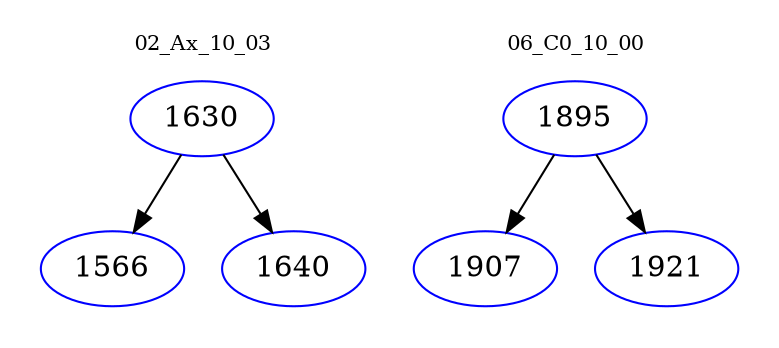 digraph{
subgraph cluster_0 {
color = white
label = "02_Ax_10_03";
fontsize=10;
T0_1630 [label="1630", color="blue"]
T0_1630 -> T0_1566 [color="black"]
T0_1566 [label="1566", color="blue"]
T0_1630 -> T0_1640 [color="black"]
T0_1640 [label="1640", color="blue"]
}
subgraph cluster_1 {
color = white
label = "06_C0_10_00";
fontsize=10;
T1_1895 [label="1895", color="blue"]
T1_1895 -> T1_1907 [color="black"]
T1_1907 [label="1907", color="blue"]
T1_1895 -> T1_1921 [color="black"]
T1_1921 [label="1921", color="blue"]
}
}
